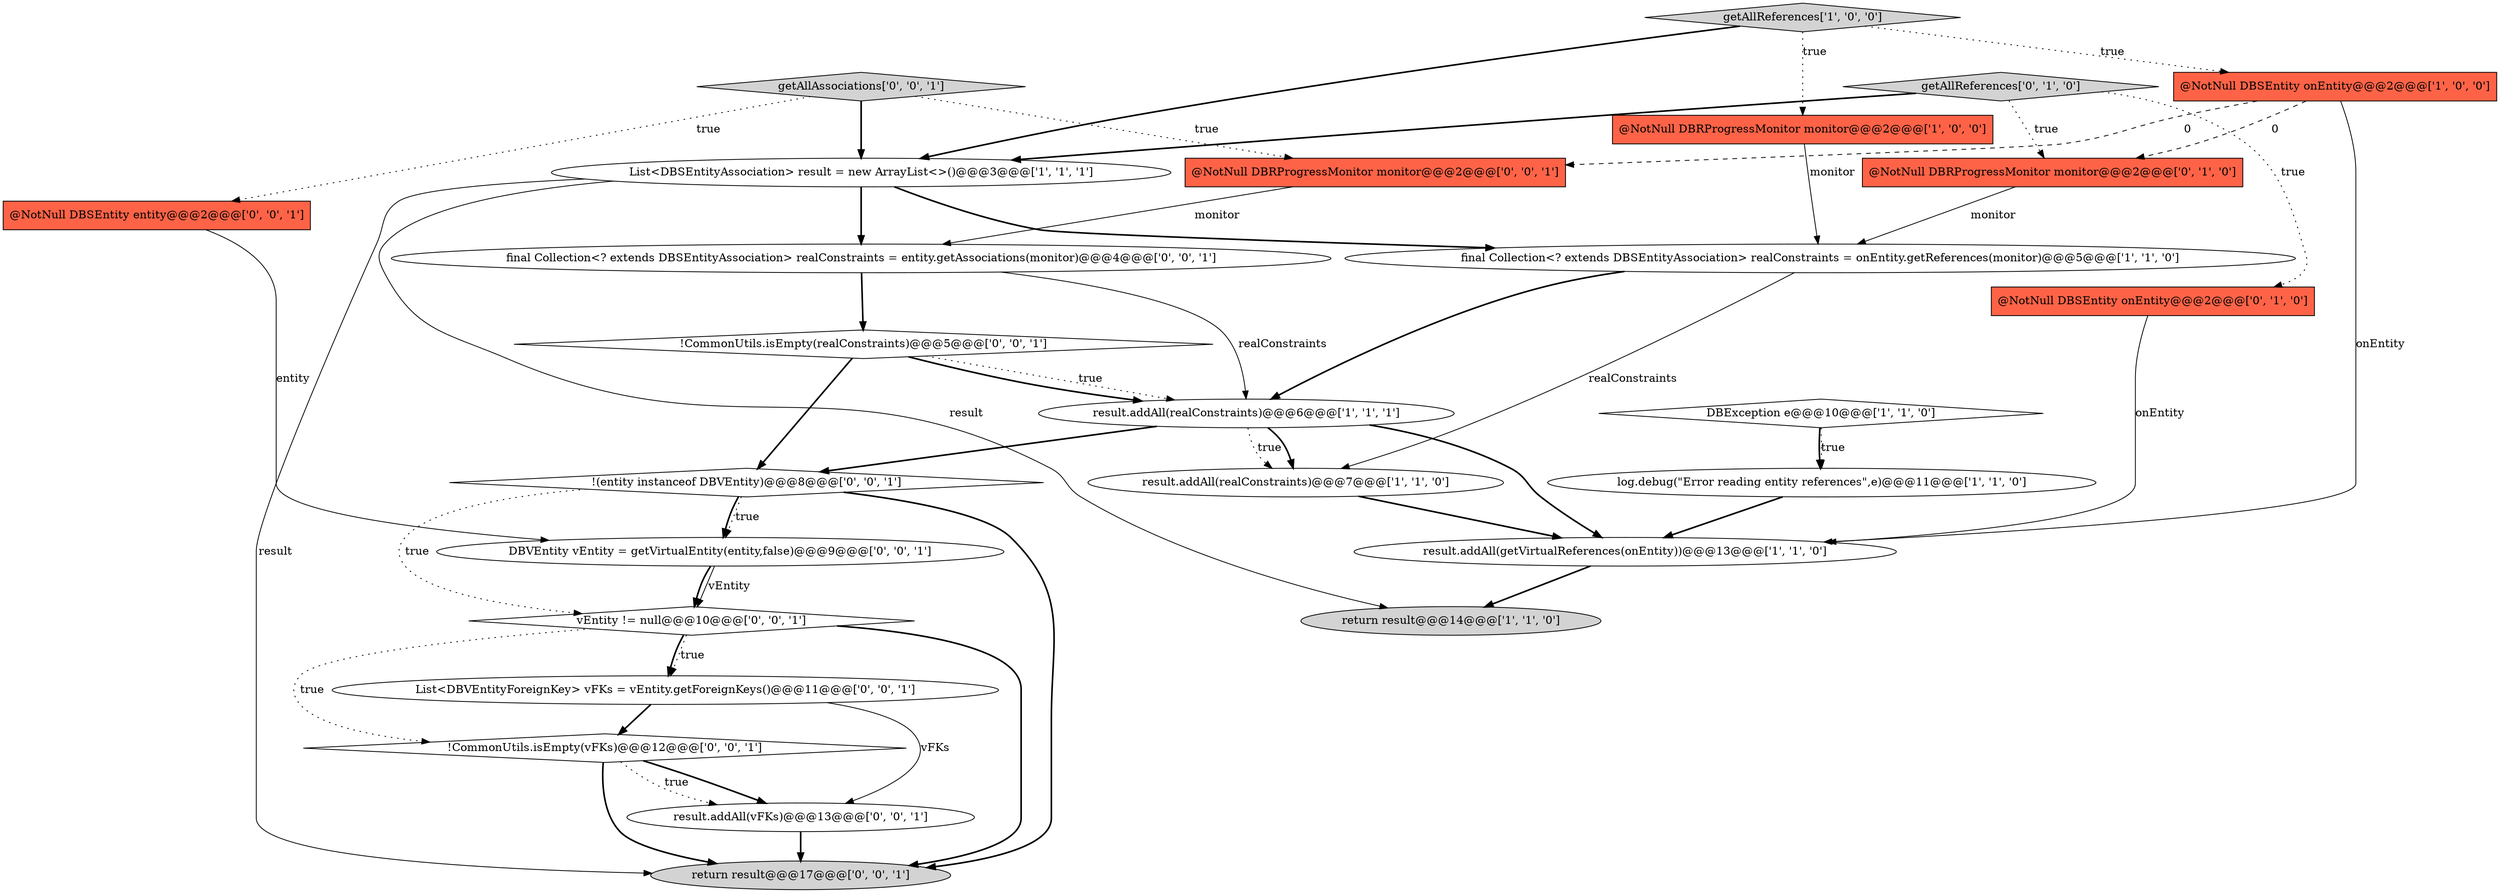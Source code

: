 digraph {
8 [style = filled, label = "result.addAll(getVirtualReferences(onEntity))@@@13@@@['1', '1', '0']", fillcolor = white, shape = ellipse image = "AAA0AAABBB1BBB"];
9 [style = filled, label = "@NotNull DBRProgressMonitor monitor@@@2@@@['1', '0', '0']", fillcolor = tomato, shape = box image = "AAA0AAABBB1BBB"];
10 [style = filled, label = "@NotNull DBSEntity onEntity@@@2@@@['1', '0', '0']", fillcolor = tomato, shape = box image = "AAA1AAABBB1BBB"];
13 [style = filled, label = "@NotNull DBRProgressMonitor monitor@@@2@@@['0', '1', '0']", fillcolor = tomato, shape = box image = "AAA1AAABBB2BBB"];
1 [style = filled, label = "getAllReferences['1', '0', '0']", fillcolor = lightgray, shape = diamond image = "AAA0AAABBB1BBB"];
21 [style = filled, label = "!(entity instanceof DBVEntity)@@@8@@@['0', '0', '1']", fillcolor = white, shape = diamond image = "AAA0AAABBB3BBB"];
20 [style = filled, label = "!CommonUtils.isEmpty(vFKs)@@@12@@@['0', '0', '1']", fillcolor = white, shape = diamond image = "AAA0AAABBB3BBB"];
24 [style = filled, label = "return result@@@17@@@['0', '0', '1']", fillcolor = lightgray, shape = ellipse image = "AAA0AAABBB3BBB"];
5 [style = filled, label = "log.debug(\"Error reading entity references\",e)@@@11@@@['1', '1', '0']", fillcolor = white, shape = ellipse image = "AAA0AAABBB1BBB"];
14 [style = filled, label = "vEntity != null@@@10@@@['0', '0', '1']", fillcolor = white, shape = diamond image = "AAA0AAABBB3BBB"];
15 [style = filled, label = "@NotNull DBSEntity entity@@@2@@@['0', '0', '1']", fillcolor = tomato, shape = box image = "AAA0AAABBB3BBB"];
12 [style = filled, label = "getAllReferences['0', '1', '0']", fillcolor = lightgray, shape = diamond image = "AAA0AAABBB2BBB"];
2 [style = filled, label = "return result@@@14@@@['1', '1', '0']", fillcolor = lightgray, shape = ellipse image = "AAA0AAABBB1BBB"];
7 [style = filled, label = "DBException e@@@10@@@['1', '1', '0']", fillcolor = white, shape = diamond image = "AAA0AAABBB1BBB"];
6 [style = filled, label = "final Collection<? extends DBSEntityAssociation> realConstraints = onEntity.getReferences(monitor)@@@5@@@['1', '1', '0']", fillcolor = white, shape = ellipse image = "AAA0AAABBB1BBB"];
11 [style = filled, label = "@NotNull DBSEntity onEntity@@@2@@@['0', '1', '0']", fillcolor = tomato, shape = box image = "AAA0AAABBB2BBB"];
0 [style = filled, label = "result.addAll(realConstraints)@@@7@@@['1', '1', '0']", fillcolor = white, shape = ellipse image = "AAA0AAABBB1BBB"];
16 [style = filled, label = "result.addAll(vFKs)@@@13@@@['0', '0', '1']", fillcolor = white, shape = ellipse image = "AAA0AAABBB3BBB"];
19 [style = filled, label = "final Collection<? extends DBSEntityAssociation> realConstraints = entity.getAssociations(monitor)@@@4@@@['0', '0', '1']", fillcolor = white, shape = ellipse image = "AAA0AAABBB3BBB"];
23 [style = filled, label = "List<DBVEntityForeignKey> vFKs = vEntity.getForeignKeys()@@@11@@@['0', '0', '1']", fillcolor = white, shape = ellipse image = "AAA0AAABBB3BBB"];
3 [style = filled, label = "List<DBSEntityAssociation> result = new ArrayList<>()@@@3@@@['1', '1', '1']", fillcolor = white, shape = ellipse image = "AAA0AAABBB1BBB"];
17 [style = filled, label = "@NotNull DBRProgressMonitor monitor@@@2@@@['0', '0', '1']", fillcolor = tomato, shape = box image = "AAA0AAABBB3BBB"];
25 [style = filled, label = "getAllAssociations['0', '0', '1']", fillcolor = lightgray, shape = diamond image = "AAA0AAABBB3BBB"];
22 [style = filled, label = "!CommonUtils.isEmpty(realConstraints)@@@5@@@['0', '0', '1']", fillcolor = white, shape = diamond image = "AAA0AAABBB3BBB"];
4 [style = filled, label = "result.addAll(realConstraints)@@@6@@@['1', '1', '1']", fillcolor = white, shape = ellipse image = "AAA0AAABBB1BBB"];
18 [style = filled, label = "DBVEntity vEntity = getVirtualEntity(entity,false)@@@9@@@['0', '0', '1']", fillcolor = white, shape = ellipse image = "AAA0AAABBB3BBB"];
14->24 [style = bold, label=""];
5->8 [style = bold, label=""];
23->20 [style = bold, label=""];
1->10 [style = dotted, label="true"];
21->18 [style = dotted, label="true"];
16->24 [style = bold, label=""];
4->0 [style = dotted, label="true"];
25->3 [style = bold, label=""];
1->3 [style = bold, label=""];
22->21 [style = bold, label=""];
11->8 [style = solid, label="onEntity"];
23->16 [style = solid, label="vFKs"];
19->4 [style = solid, label="realConstraints"];
3->6 [style = bold, label=""];
4->21 [style = bold, label=""];
14->23 [style = dotted, label="true"];
21->24 [style = bold, label=""];
10->13 [style = dashed, label="0"];
9->6 [style = solid, label="monitor"];
21->18 [style = bold, label=""];
4->0 [style = bold, label=""];
22->4 [style = bold, label=""];
7->5 [style = dotted, label="true"];
12->11 [style = dotted, label="true"];
3->2 [style = solid, label="result"];
14->20 [style = dotted, label="true"];
6->4 [style = bold, label=""];
18->14 [style = solid, label="vEntity"];
7->5 [style = bold, label=""];
12->13 [style = dotted, label="true"];
25->15 [style = dotted, label="true"];
13->6 [style = solid, label="monitor"];
17->19 [style = solid, label="monitor"];
14->23 [style = bold, label=""];
8->2 [style = bold, label=""];
3->19 [style = bold, label=""];
20->16 [style = bold, label=""];
25->17 [style = dotted, label="true"];
3->24 [style = solid, label="result"];
1->9 [style = dotted, label="true"];
15->18 [style = solid, label="entity"];
0->8 [style = bold, label=""];
21->14 [style = dotted, label="true"];
10->17 [style = dashed, label="0"];
4->8 [style = bold, label=""];
12->3 [style = bold, label=""];
6->0 [style = solid, label="realConstraints"];
20->24 [style = bold, label=""];
22->4 [style = dotted, label="true"];
19->22 [style = bold, label=""];
18->14 [style = bold, label=""];
10->8 [style = solid, label="onEntity"];
20->16 [style = dotted, label="true"];
}
